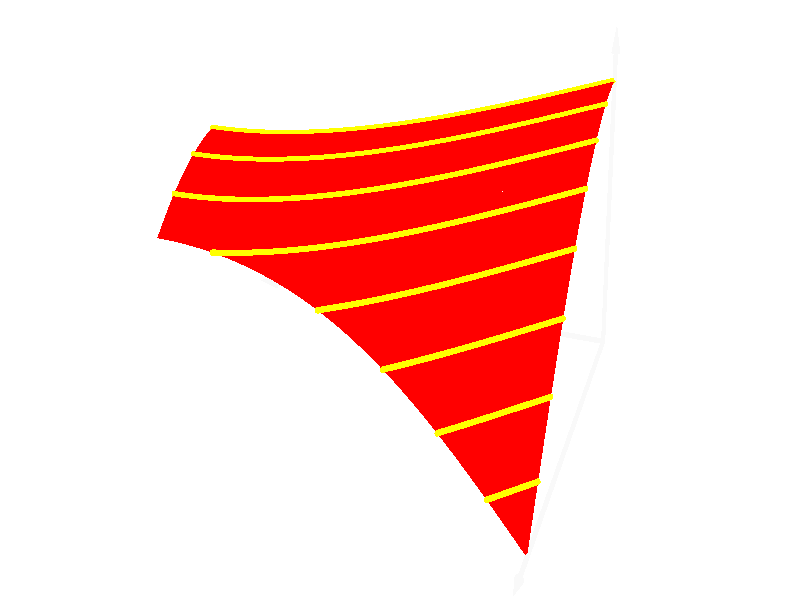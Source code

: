 #include "colors.inc"

#declare pi2 = (3.1415926535 / 2);
#declare skalierung = 0.28;

camera { 
        location <-1.2, 3.4, 7.0>
        look_at <pi2 / 2, 0.4, pi2 / 2>
        right 16/9 * x * skalierung
        up y * skalierung
}

light_source { <-5, 8, -5> color White }
/* light_source { <1, 8,  4> color White } */
light_source { <0, -5, 3> color <0.5,0.5,0.5> }
sky_sphere {
        pigment {
                color <1,1,1>
        }
}


#declare d = 0.010;

#declare schritte = 100;

#declare dx = pi2 / schritte;
#declare dy = pi2 / schritte;

#macro ypos(xx, yy)
	sin(xx) + yy * (pi2 - sin(xx)) / pi2
#end

#macro surfacepoint(xx, yy)
	<xx, cos(ypos(xx, yy) - sin(xx)), ypos(xx, yy)>
#end
#macro domainpoint(xx, yy)
	<xx, 0, ypos(xx, yy)>
#end

#declare rstep = 0.01;

#macro surfacequad(xx, yy)
triangle {
	surfacepoint(xx     , yy     ),
	surfacepoint(xx + dx, yy     ),
	surfacepoint(xx + dx, yy + dy)
}
triangle {
	surfacepoint(xx     , yy     ),
	surfacepoint(xx     , yy + dy),
	surfacepoint(xx + dx, yy + dy)
}
#end

#macro domainquad(xx, yy)
triangle {
	domainpoint(xx     , yy     ),
	domainpoint(xx + dx, yy     ),
	domainpoint(xx + dx, yy + dy)
}
triangle {
	domainpoint(xx     , yy     ),
	domainpoint(xx     , yy + dy),
	domainpoint(xx + dx, yy + dy)
}
#end

#macro charpoint(xx, y0)
	<xx, cos(y0), y0 + sin(xx)>
#end

#declare y0 = 0;
#while (y0 < pi2)
union {
#declare xx = 0;
#declare xmax = asin(pi2  - y0);
#declare dx = xmax / schritte;
#while (xx < xmax - dx/2)
	sphere { charpoint(xx, y0), d }
	cylinder {
		charpoint(xx, y0),
		charpoint(xx + dx, y0),
		d
	}
#declare xx = xx + dx;
#end
	sphere { charpoint(xx, y0), d }
	pigment {
                color rgb <1,1,0>
        }
        finish {
                specular 0.9
                metallic
        }

}
#declare y0 = y0 + 0.2;
#end

#declare dx = pi2 / schritte;
#declare dy = pi2 / schritte;
object {
mesh {
#declare xx = 0;
#while (xx < pi2 - dx/2)

#declare yy = 0;
#while (yy < pi2 - dy/2)
surfacequad(xx, yy)
#declare yy = yy + dy;
#end
#declare xx = xx + dx;
#end
}
        pigment { color rgb <1,0,0> }
        finish {
                diffuse 0.7
                specular 0.9
                metallic
        }
	
}

object {
mesh {
#declare xx = 0;
#while (xx < pi2 - dx/2)

#declare yy = 0;
#while (yy < pi2 - dy/2)
domainquad(xx, yy)
#declare yy = yy + dy;
#end
#declare xx = xx + dx;
#end
}
        pigment { color rgb <1,1,1> }
        finish {
		specular 0.9
		metallic
        }
	
}

union {
	cylinder { <0,0,0>, <0,0,1.7>, d }
	cone { <0,0,1.7>, 2*d, <0,0,1.8> 0 }
	cylinder { <0,0,0>, <1.7,0,0>, d }
	cone { <1.7,0,0>, 2*d, <1.8,0,0> 0 }
	cylinder { <0,0,0>, <0,1.1,0>, d }
	cone { <0,1.1,0>, 2*d, <0,1.2,0>, 0 }
	pigment {
		color rgb <0.95,0.95,0.95>
	}
	finish {
		specular 0.9
		metallic
	}
}


